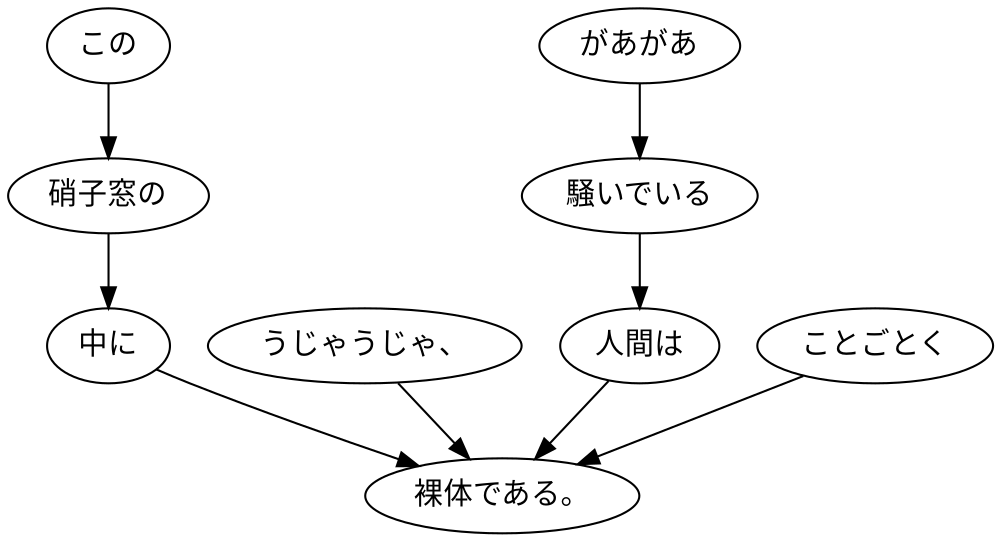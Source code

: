 digraph graph4250 {
	node0 [label="この"];
	node1 [label="硝子窓の"];
	node2 [label="中に"];
	node3 [label="うじゃうじゃ、"];
	node4 [label="があがあ"];
	node5 [label="騒いでいる"];
	node6 [label="人間は"];
	node7 [label="ことごとく"];
	node8 [label="裸体である。"];
	node0 -> node1;
	node1 -> node2;
	node2 -> node8;
	node3 -> node8;
	node4 -> node5;
	node5 -> node6;
	node6 -> node8;
	node7 -> node8;
}
